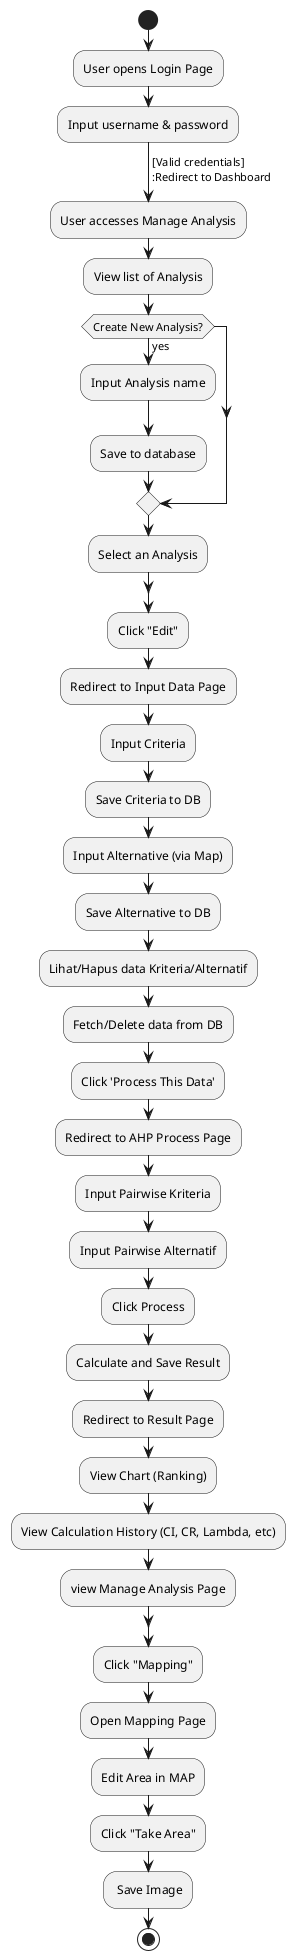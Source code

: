 @startuml
start

:User opens Login Page;
:Input username & password;
-> [Valid credentials]
:Redirect to Dashboard;

:User accesses Manage Analysis;
:View list of Analysis;
if (Create New Analysis?) then (yes)
  :Input Analysis name;
  :Save to database;
endif

:Select an Analysis;
split
  :Click "Edit";
  :Redirect to Input Data Page;

  :Input Criteria;
  :Save Criteria to DB;

  :Input Alternative (via Map);
  :Save Alternative to DB;

  :Lihat/Hapus data Kriteria/Alternatif;
  :Fetch/Delete data from DB;

  :Click 'Process This Data';
  :Redirect to AHP Process Page;

  :Input Pairwise Kriteria;
  :Input Pairwise Alternatif;
  :Click Process;
  :Calculate and Save Result;

  :Redirect to Result Page;
  :View Chart (Ranking);
  :View Calculation History (CI, CR, Lambda, etc);
  :view Manage Analysis Page;
endsplit

  :Click "Mapping";
  :Open Mapping Page;
  :Edit Area in MAP;
  :Click "Take Area";
  : Save Image;

stop
@enduml